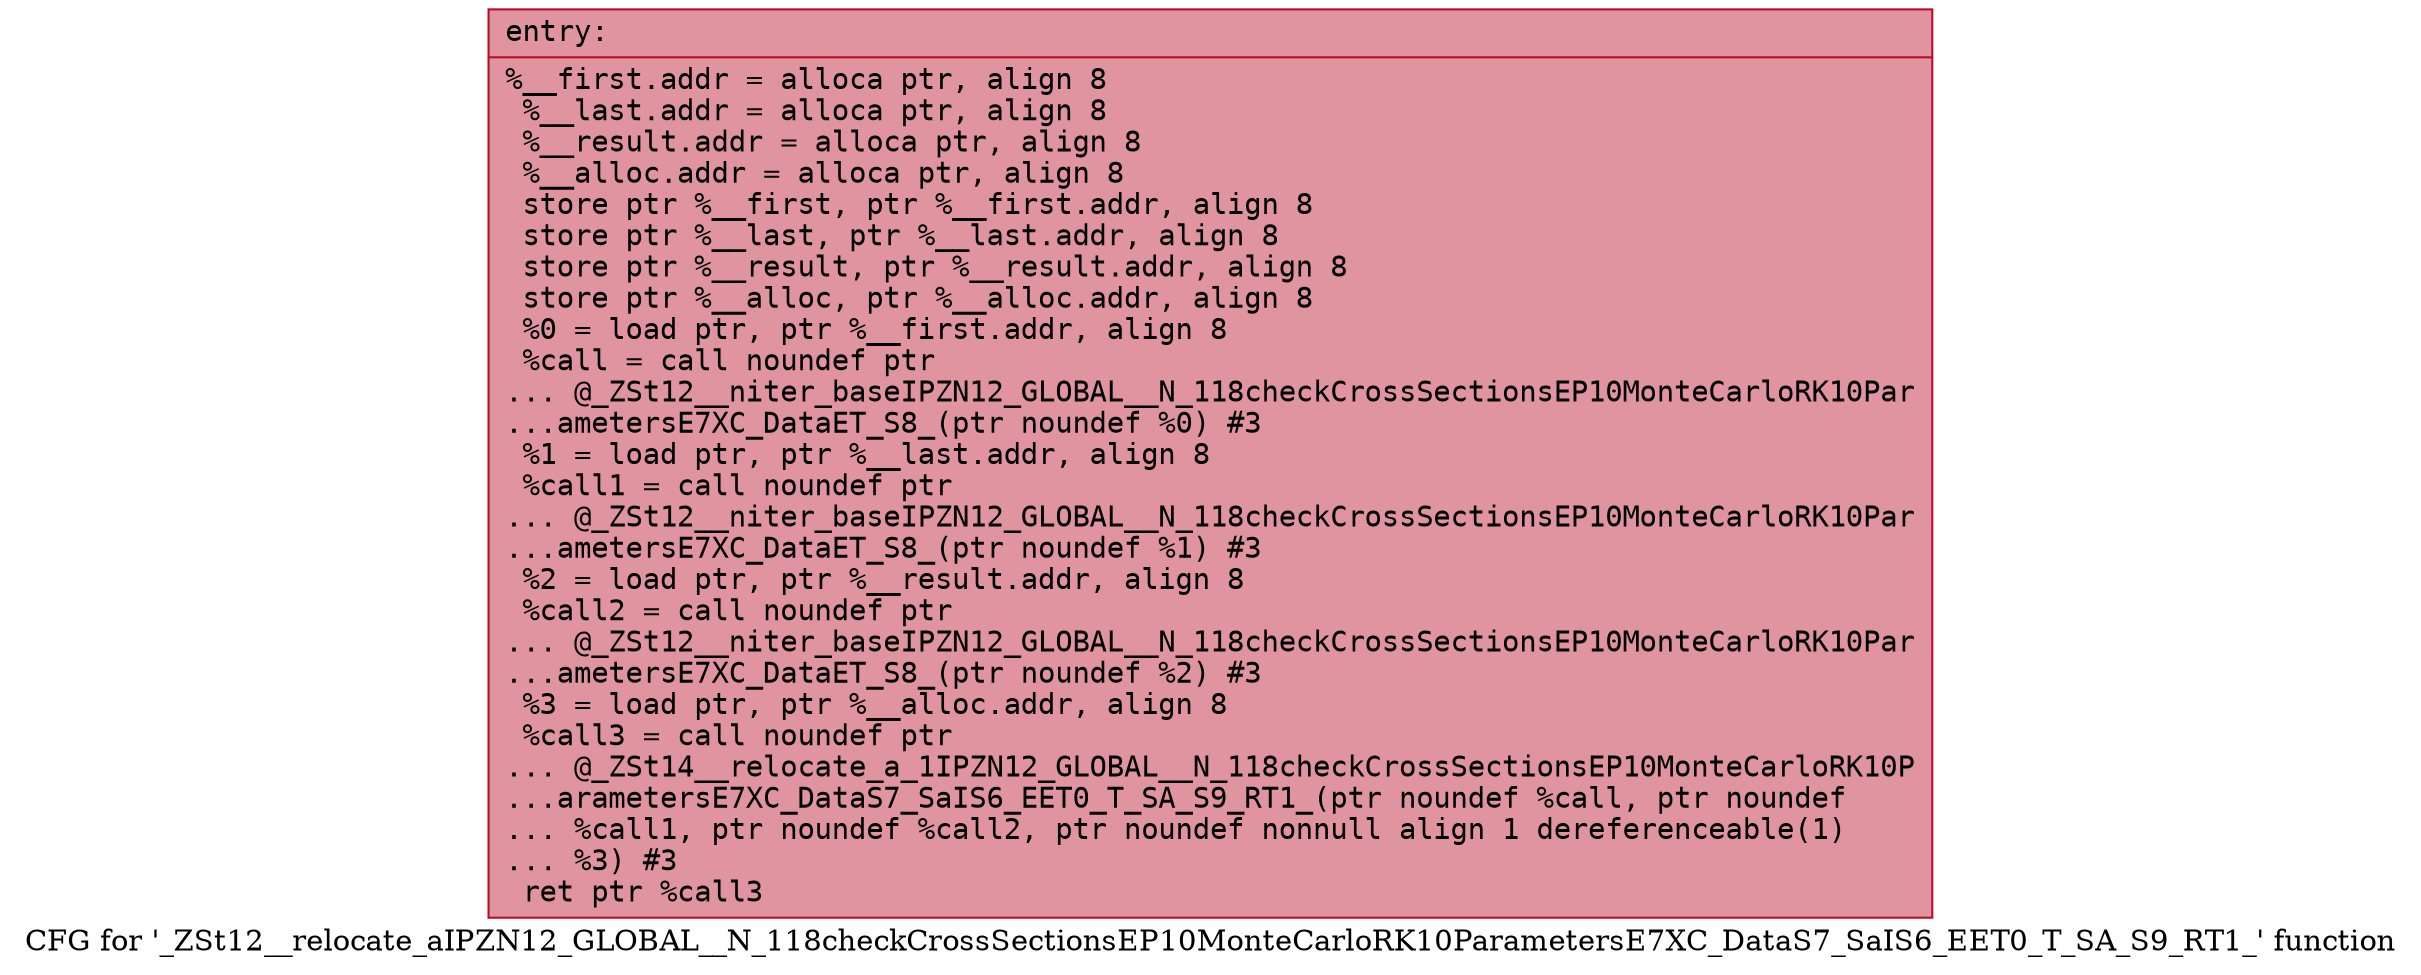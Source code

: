 digraph "CFG for '_ZSt12__relocate_aIPZN12_GLOBAL__N_118checkCrossSectionsEP10MonteCarloRK10ParametersE7XC_DataS7_SaIS6_EET0_T_SA_S9_RT1_' function" {
	label="CFG for '_ZSt12__relocate_aIPZN12_GLOBAL__N_118checkCrossSectionsEP10MonteCarloRK10ParametersE7XC_DataS7_SaIS6_EET0_T_SA_S9_RT1_' function";

	Node0x55dab497e410 [shape=record,color="#b70d28ff", style=filled, fillcolor="#b70d2870" fontname="Courier",label="{entry:\l|  %__first.addr = alloca ptr, align 8\l  %__last.addr = alloca ptr, align 8\l  %__result.addr = alloca ptr, align 8\l  %__alloc.addr = alloca ptr, align 8\l  store ptr %__first, ptr %__first.addr, align 8\l  store ptr %__last, ptr %__last.addr, align 8\l  store ptr %__result, ptr %__result.addr, align 8\l  store ptr %__alloc, ptr %__alloc.addr, align 8\l  %0 = load ptr, ptr %__first.addr, align 8\l  %call = call noundef ptr\l... @_ZSt12__niter_baseIPZN12_GLOBAL__N_118checkCrossSectionsEP10MonteCarloRK10Par\l...ametersE7XC_DataET_S8_(ptr noundef %0) #3\l  %1 = load ptr, ptr %__last.addr, align 8\l  %call1 = call noundef ptr\l... @_ZSt12__niter_baseIPZN12_GLOBAL__N_118checkCrossSectionsEP10MonteCarloRK10Par\l...ametersE7XC_DataET_S8_(ptr noundef %1) #3\l  %2 = load ptr, ptr %__result.addr, align 8\l  %call2 = call noundef ptr\l... @_ZSt12__niter_baseIPZN12_GLOBAL__N_118checkCrossSectionsEP10MonteCarloRK10Par\l...ametersE7XC_DataET_S8_(ptr noundef %2) #3\l  %3 = load ptr, ptr %__alloc.addr, align 8\l  %call3 = call noundef ptr\l... @_ZSt14__relocate_a_1IPZN12_GLOBAL__N_118checkCrossSectionsEP10MonteCarloRK10P\l...arametersE7XC_DataS7_SaIS6_EET0_T_SA_S9_RT1_(ptr noundef %call, ptr noundef\l... %call1, ptr noundef %call2, ptr noundef nonnull align 1 dereferenceable(1)\l... %3) #3\l  ret ptr %call3\l}"];
}
